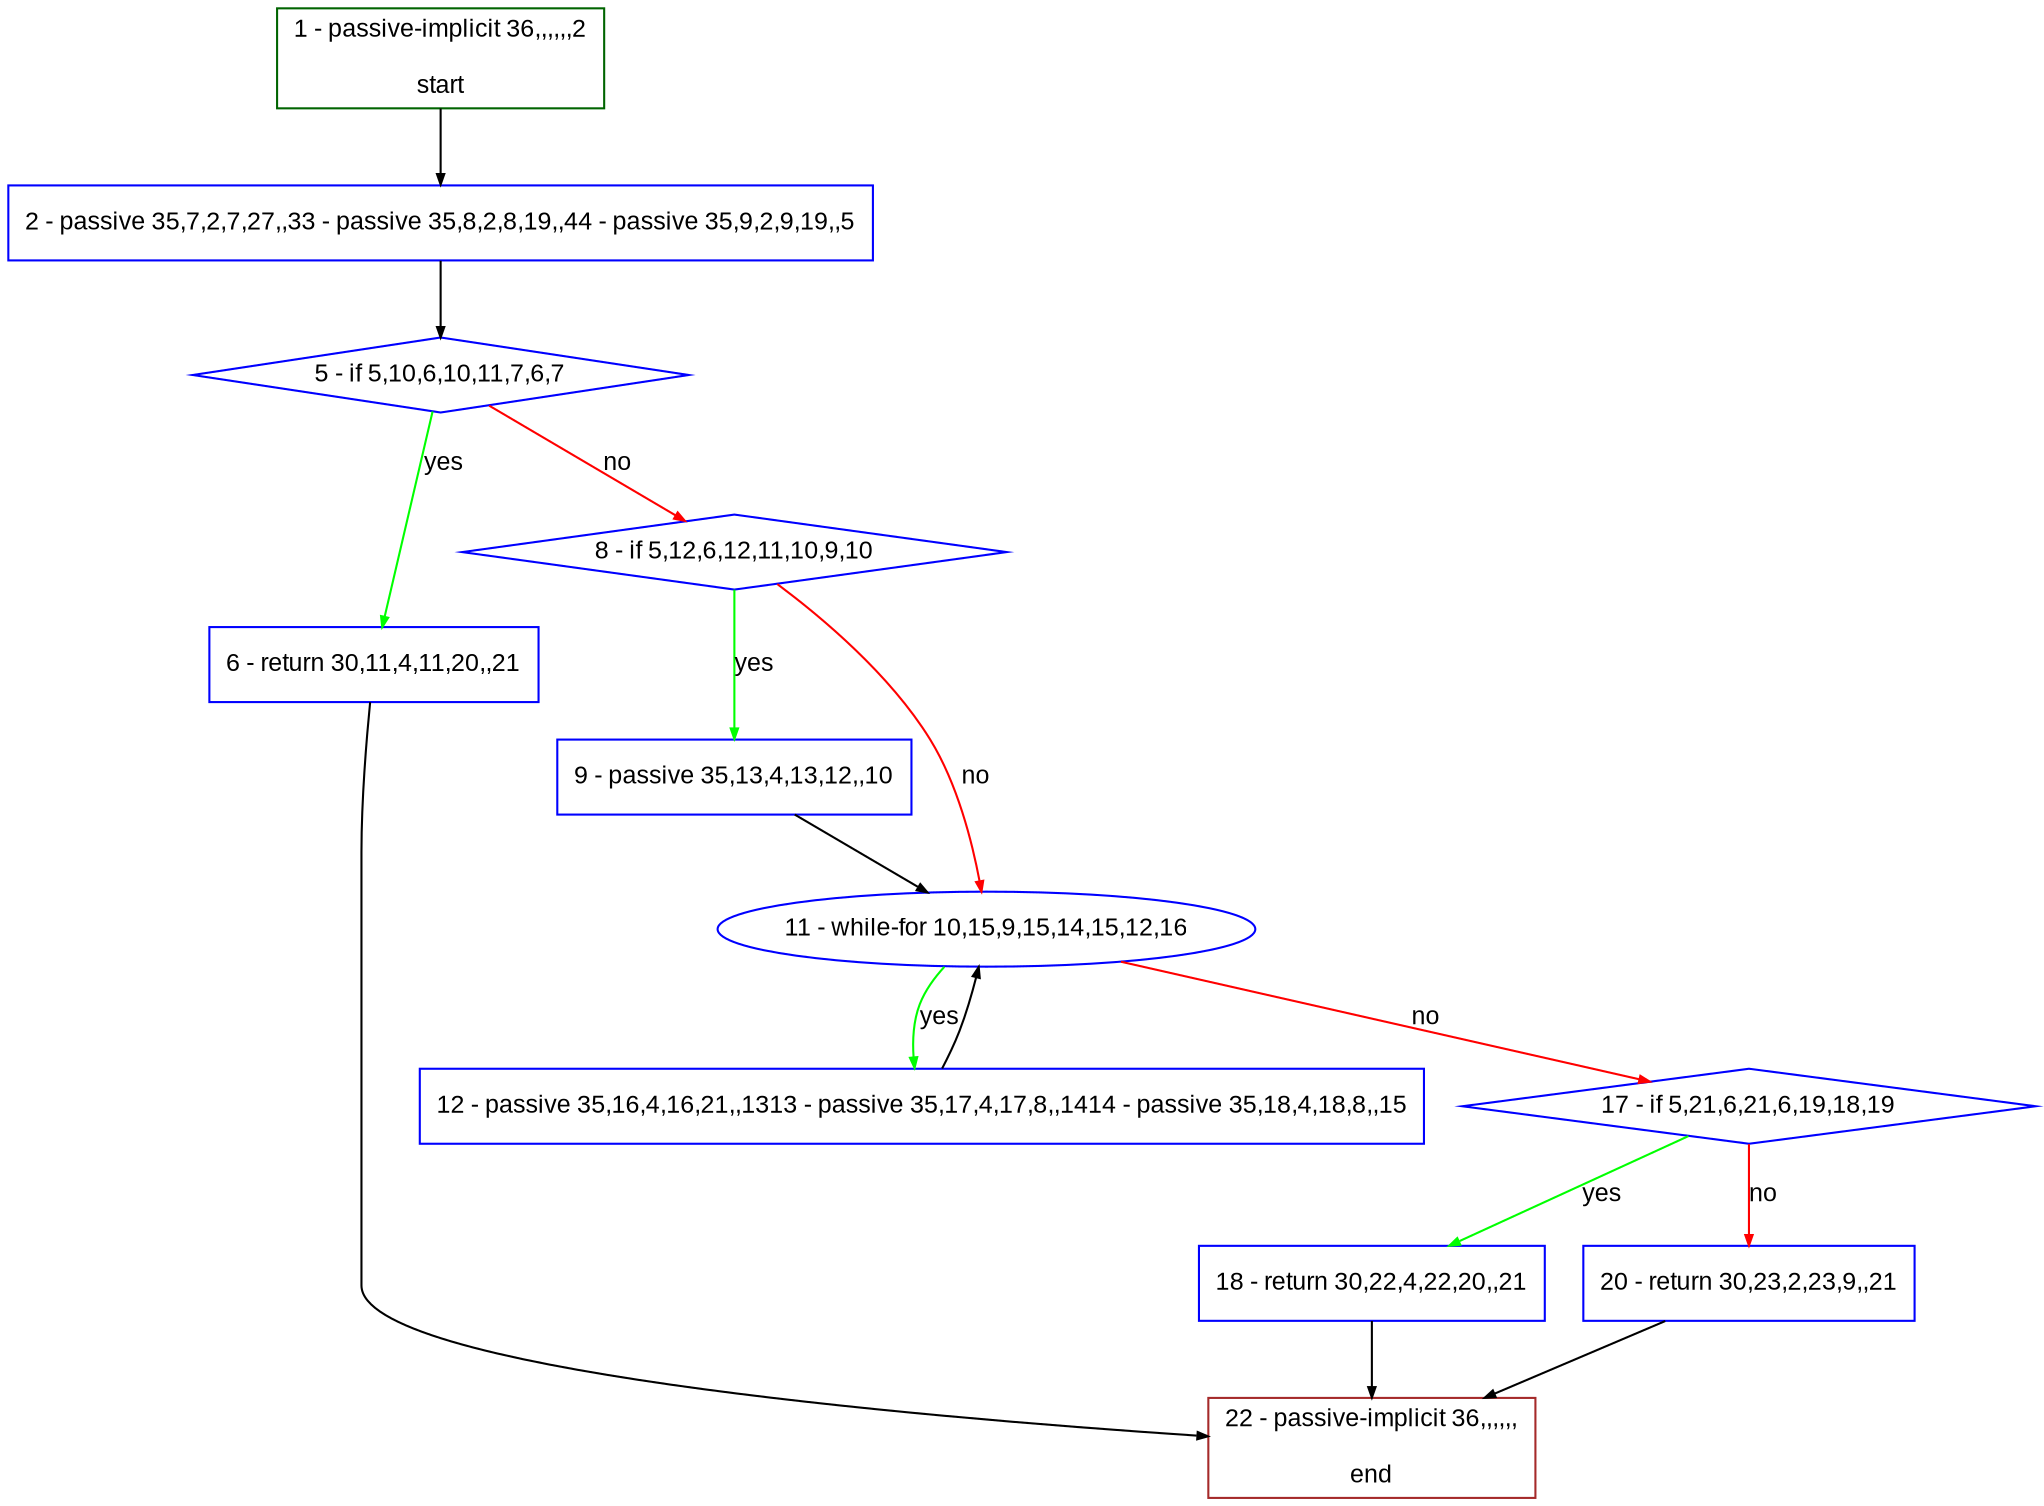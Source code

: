 digraph "" {
  graph [bgcolor="white", fillcolor="#FFFFCC", pack="true", packmode="clust", fontname="Arial", label="", fontsize="12", compound="true", style="rounded,filled"];
  node [node_initialized="no", fillcolor="white", fontname="Arial", label="", color="grey", fontsize="12", fixedsize="false", compound="true", shape="rectangle", style="filled"];
  edge [arrowtail="none", lhead="", fontcolor="black", fontname="Arial", label="", color="black", fontsize="12", arrowhead="normal", arrowsize="0.5", compound="true", ltail="", dir="forward"];
  __N1 [fillcolor="#ffffff", label="2 - passive 35,7,2,7,27,,33 - passive 35,8,2,8,19,,44 - passive 35,9,2,9,19,,5", color="#0000ff", shape="box", style="filled"];
  __N2 [fillcolor="#ffffff", label="1 - passive-implicit 36,,,,,,2\n\nstart", color="#006400", shape="box", style="filled"];
  __N3 [fillcolor="#ffffff", label="5 - if 5,10,6,10,11,7,6,7", color="#0000ff", shape="diamond", style="filled"];
  __N4 [fillcolor="#ffffff", label="6 - return 30,11,4,11,20,,21", color="#0000ff", shape="box", style="filled"];
  __N5 [fillcolor="#ffffff", label="8 - if 5,12,6,12,11,10,9,10", color="#0000ff", shape="diamond", style="filled"];
  __N6 [fillcolor="#ffffff", label="22 - passive-implicit 36,,,,,,\n\nend", color="#a52a2a", shape="box", style="filled"];
  __N7 [fillcolor="#ffffff", label="9 - passive 35,13,4,13,12,,10", color="#0000ff", shape="box", style="filled"];
  __N8 [fillcolor="#ffffff", label="11 - while-for 10,15,9,15,14,15,12,16", color="#0000ff", shape="oval", style="filled"];
  __N9 [fillcolor="#ffffff", label="12 - passive 35,16,4,16,21,,1313 - passive 35,17,4,17,8,,1414 - passive 35,18,4,18,8,,15", color="#0000ff", shape="box", style="filled"];
  __N10 [fillcolor="#ffffff", label="17 - if 5,21,6,21,6,19,18,19", color="#0000ff", shape="diamond", style="filled"];
  __N11 [fillcolor="#ffffff", label="18 - return 30,22,4,22,20,,21", color="#0000ff", shape="box", style="filled"];
  __N12 [fillcolor="#ffffff", label="20 - return 30,23,2,23,9,,21", color="#0000ff", shape="box", style="filled"];
  __N2 -> __N1 [arrowtail="none", color="#000000", label="", arrowhead="normal", dir="forward"];
  __N1 -> __N3 [arrowtail="none", color="#000000", label="", arrowhead="normal", dir="forward"];
  __N3 -> __N4 [arrowtail="none", color="#00ff00", label="yes", arrowhead="normal", dir="forward"];
  __N3 -> __N5 [arrowtail="none", color="#ff0000", label="no", arrowhead="normal", dir="forward"];
  __N4 -> __N6 [arrowtail="none", color="#000000", label="", arrowhead="normal", dir="forward"];
  __N5 -> __N7 [arrowtail="none", color="#00ff00", label="yes", arrowhead="normal", dir="forward"];
  __N5 -> __N8 [arrowtail="none", color="#ff0000", label="no", arrowhead="normal", dir="forward"];
  __N7 -> __N8 [arrowtail="none", color="#000000", label="", arrowhead="normal", dir="forward"];
  __N8 -> __N9 [arrowtail="none", color="#00ff00", label="yes", arrowhead="normal", dir="forward"];
  __N9 -> __N8 [arrowtail="none", color="#000000", label="", arrowhead="normal", dir="forward"];
  __N8 -> __N10 [arrowtail="none", color="#ff0000", label="no", arrowhead="normal", dir="forward"];
  __N10 -> __N11 [arrowtail="none", color="#00ff00", label="yes", arrowhead="normal", dir="forward"];
  __N10 -> __N12 [arrowtail="none", color="#ff0000", label="no", arrowhead="normal", dir="forward"];
  __N11 -> __N6 [arrowtail="none", color="#000000", label="", arrowhead="normal", dir="forward"];
  __N12 -> __N6 [arrowtail="none", color="#000000", label="", arrowhead="normal", dir="forward"];
}
